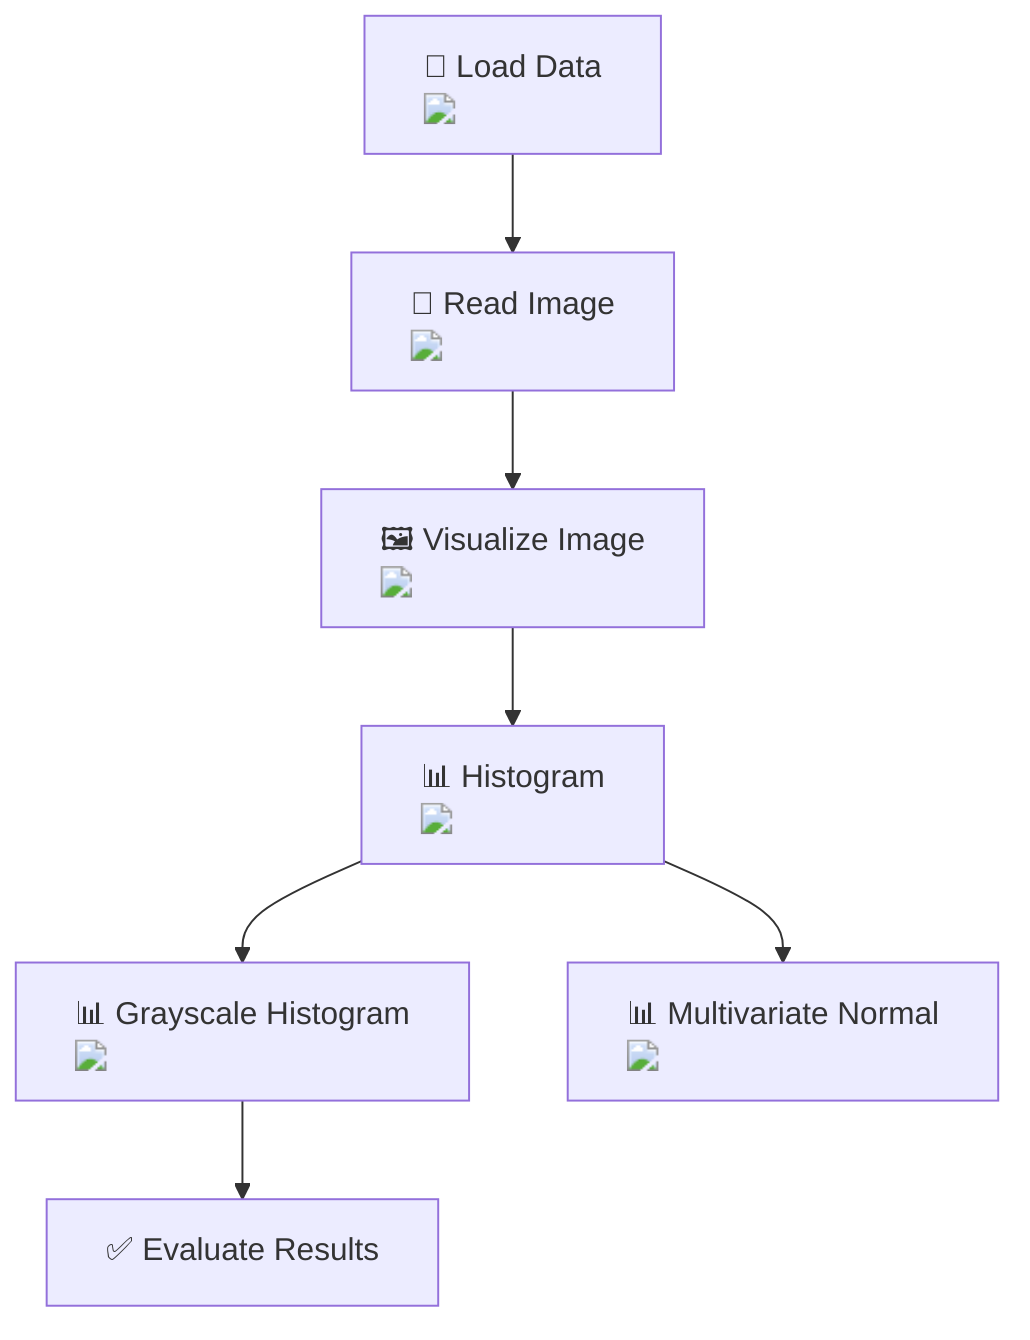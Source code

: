 flowchart TD
    A["📂 Load Data <img src='icons/file.svg' />"] --> B["📖 Read Image <img src='icons/image.svg' />"]
    B --> C["🖼️ Visualize Image <img src='icons/image.svg' />"]
    C --> D["📊 Histogram <img src='dummy_plots/hist_template.svg' />"]
    D --> E["📊 Grayscale Histogram <img src='dummy_plots/hist_template.svg' />"]
    D --> F["📊 Multivariate Normal <img src='dummy_plots/scatter_plot_template.svg' />"]
    E --> G["✅ Evaluate Results"]